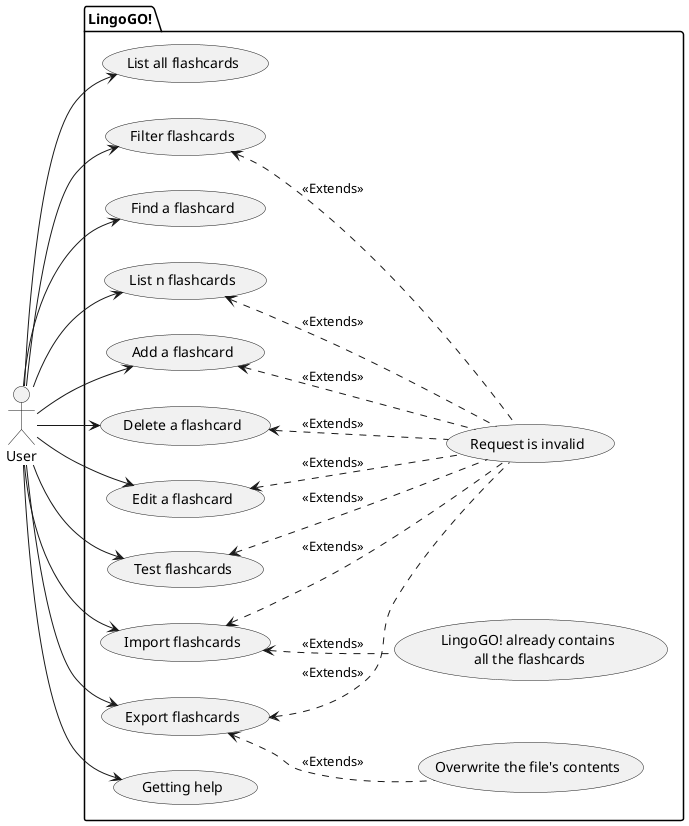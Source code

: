 @startuml
left to right direction
actor User as g

package LingoGO! {
  usecase "List all flashcards" as UC1
  usecase "Filter flashcards" as UC7
  usecase "Find a flashcard" as UC6
  usecase "List n flashcards" as UC2
  usecase "Add a flashcard" as UC3
  usecase "Delete a flashcard" as UC4
  usecase "Edit a flashcard" as UC5
  usecase "Test flashcards" as UC14
  usecase "Import flashcards" as UC8
  usecase "Export flashcards" as UC9
  usecase "Request is invalid" as UC10
  usecase "LingoGO! already contains\n all the flashcards" as UC11
  usecase "Overwrite the file's contents" as UC12
  usecase "Getting help" as UC13
}

g --> UC1
g --> UC2
g --> UC3
g --> UC4
g --> UC5
g --> UC6
g --> UC7
g --> UC8
g --> UC9
g --> UC13
g --> UC14

UC2 <.. UC10 : <<Extends>>
UC3 <.. UC10 : <<Extends>>
UC4 <.. UC10 : <<Extends>>
UC5 <.. UC10 : <<Extends>>
UC7 <.. UC10 : <<Extends>>
UC8 <.. UC10 : <<Extends>>
UC8 <.. UC11 : <<Extends>>
UC9 <.. UC10 : <<Extends>>
UC9 <.. UC12 : <<Extends>>
UC14 <.. UC10 : <<Extends>>
@enduml
